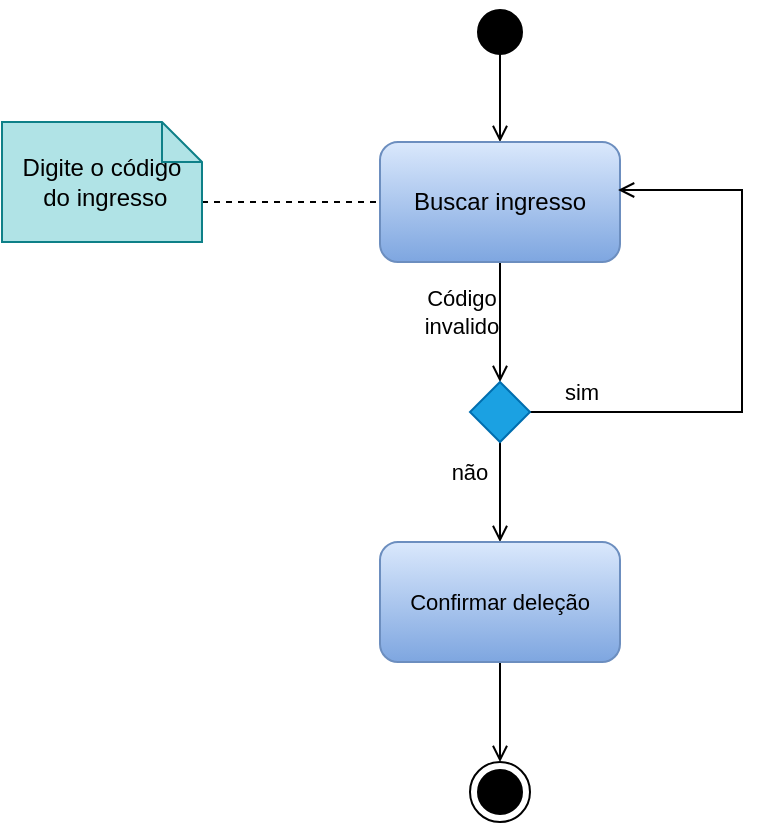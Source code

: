 <mxfile version="21.5.0" type="github">
  <diagram name="Página-1" id="dDICzCoADiw5VqMw8ry5">
    <mxGraphModel dx="1114" dy="616" grid="1" gridSize="10" guides="1" tooltips="1" connect="1" arrows="1" fold="1" page="1" pageScale="1" pageWidth="827" pageHeight="1169" math="0" shadow="0">
      <root>
        <mxCell id="0" />
        <mxCell id="1" parent="0" />
        <mxCell id="l5kP2ULWHXhKhwUrxXBp-4" style="edgeStyle=orthogonalEdgeStyle;rounded=0;orthogonalLoop=1;jettySize=auto;html=1;exitX=0.5;exitY=0.8;exitDx=0;exitDy=0;entryX=0.5;entryY=0;entryDx=0;entryDy=0;exitPerimeter=0;endArrow=open;endFill=0;" edge="1" parent="1" source="l5kP2ULWHXhKhwUrxXBp-1" target="l5kP2ULWHXhKhwUrxXBp-2">
          <mxGeometry relative="1" as="geometry" />
        </mxCell>
        <mxCell id="l5kP2ULWHXhKhwUrxXBp-1" value="" style="ellipse;html=1;shape=startState;fillColor=#000000;strokeColor=#000000;" vertex="1" parent="1">
          <mxGeometry x="384" y="40" width="30" height="30" as="geometry" />
        </mxCell>
        <mxCell id="l5kP2ULWHXhKhwUrxXBp-10" style="edgeStyle=orthogonalEdgeStyle;rounded=0;orthogonalLoop=1;jettySize=auto;html=1;exitX=0.5;exitY=1;exitDx=0;exitDy=0;entryX=0.5;entryY=0;entryDx=0;entryDy=0;endArrow=open;endFill=0;" edge="1" parent="1" source="l5kP2ULWHXhKhwUrxXBp-2" target="l5kP2ULWHXhKhwUrxXBp-8">
          <mxGeometry relative="1" as="geometry" />
        </mxCell>
        <mxCell id="l5kP2ULWHXhKhwUrxXBp-2" value="Buscar ingresso" style="rounded=1;whiteSpace=wrap;html=1;fillColor=#dae8fc;gradientColor=#7ea6e0;strokeColor=#6c8ebf;" vertex="1" parent="1">
          <mxGeometry x="339" y="110" width="120" height="60" as="geometry" />
        </mxCell>
        <mxCell id="l5kP2ULWHXhKhwUrxXBp-7" style="edgeStyle=orthogonalEdgeStyle;rounded=0;orthogonalLoop=1;jettySize=auto;html=1;exitX=0;exitY=0;exitDx=100;exitDy=40;exitPerimeter=0;entryX=0;entryY=0.5;entryDx=0;entryDy=0;endArrow=none;endFill=0;dashed=1;" edge="1" parent="1" source="l5kP2ULWHXhKhwUrxXBp-6" target="l5kP2ULWHXhKhwUrxXBp-2">
          <mxGeometry relative="1" as="geometry" />
        </mxCell>
        <mxCell id="l5kP2ULWHXhKhwUrxXBp-6" value="Digite o código&lt;br style=&quot;border-color: var(--border-color);&quot;&gt;&lt;span style=&quot;&quot;&gt;&amp;nbsp;do ingresso&lt;/span&gt;" style="shape=note;size=20;whiteSpace=wrap;html=1;fillColor=#b0e3e6;strokeColor=#0e8088;" vertex="1" parent="1">
          <mxGeometry x="150" y="100" width="100" height="60" as="geometry" />
        </mxCell>
        <mxCell id="l5kP2ULWHXhKhwUrxXBp-11" style="edgeStyle=orthogonalEdgeStyle;shape=connector;rounded=0;orthogonalLoop=1;jettySize=auto;html=1;exitX=1;exitY=0.5;exitDx=0;exitDy=0;entryX=0.992;entryY=0.4;entryDx=0;entryDy=0;entryPerimeter=0;labelBackgroundColor=default;strokeColor=default;fontFamily=Helvetica;fontSize=11;fontColor=default;endArrow=open;endFill=0;" edge="1" parent="1" source="l5kP2ULWHXhKhwUrxXBp-8" target="l5kP2ULWHXhKhwUrxXBp-2">
          <mxGeometry relative="1" as="geometry">
            <Array as="points">
              <mxPoint x="520" y="245" />
              <mxPoint x="520" y="134" />
            </Array>
          </mxGeometry>
        </mxCell>
        <mxCell id="l5kP2ULWHXhKhwUrxXBp-15" style="edgeStyle=orthogonalEdgeStyle;shape=connector;rounded=0;orthogonalLoop=1;jettySize=auto;html=1;exitX=0.5;exitY=1;exitDx=0;exitDy=0;entryX=0.5;entryY=0;entryDx=0;entryDy=0;labelBackgroundColor=default;strokeColor=default;fontFamily=Helvetica;fontSize=11;fontColor=default;endArrow=open;endFill=0;" edge="1" parent="1" source="l5kP2ULWHXhKhwUrxXBp-8" target="l5kP2ULWHXhKhwUrxXBp-14">
          <mxGeometry relative="1" as="geometry" />
        </mxCell>
        <mxCell id="l5kP2ULWHXhKhwUrxXBp-8" value="" style="rhombus;whiteSpace=wrap;html=1;fillColor=#1ba1e2;strokeColor=#006EAF;fontColor=#ffffff;" vertex="1" parent="1">
          <mxGeometry x="384" y="230" width="30" height="30" as="geometry" />
        </mxCell>
        <mxCell id="l5kP2ULWHXhKhwUrxXBp-12" value="Código invalido" style="text;html=1;strokeColor=none;fillColor=none;align=center;verticalAlign=middle;whiteSpace=wrap;rounded=0;fontSize=11;fontFamily=Helvetica;fontColor=default;" vertex="1" parent="1">
          <mxGeometry x="350" y="180" width="60" height="30" as="geometry" />
        </mxCell>
        <mxCell id="l5kP2ULWHXhKhwUrxXBp-13" value="sim" style="text;html=1;strokeColor=none;fillColor=none;align=center;verticalAlign=middle;whiteSpace=wrap;rounded=0;fontSize=11;fontFamily=Helvetica;fontColor=default;" vertex="1" parent="1">
          <mxGeometry x="410" y="220" width="60" height="30" as="geometry" />
        </mxCell>
        <mxCell id="l5kP2ULWHXhKhwUrxXBp-18" style="edgeStyle=orthogonalEdgeStyle;shape=connector;rounded=0;orthogonalLoop=1;jettySize=auto;html=1;exitX=0.5;exitY=1;exitDx=0;exitDy=0;entryX=0.5;entryY=0;entryDx=0;entryDy=0;labelBackgroundColor=default;strokeColor=default;fontFamily=Helvetica;fontSize=11;fontColor=default;endArrow=open;endFill=0;" edge="1" parent="1" source="l5kP2ULWHXhKhwUrxXBp-14" target="l5kP2ULWHXhKhwUrxXBp-17">
          <mxGeometry relative="1" as="geometry" />
        </mxCell>
        <mxCell id="l5kP2ULWHXhKhwUrxXBp-14" value="Confirmar deleção" style="rounded=1;whiteSpace=wrap;html=1;fontFamily=Helvetica;fontSize=11;fillColor=#dae8fc;gradientColor=#7ea6e0;strokeColor=#6c8ebf;" vertex="1" parent="1">
          <mxGeometry x="339" y="310" width="120" height="60" as="geometry" />
        </mxCell>
        <mxCell id="l5kP2ULWHXhKhwUrxXBp-16" value="não" style="text;html=1;strokeColor=none;fillColor=none;align=center;verticalAlign=middle;whiteSpace=wrap;rounded=0;fontSize=11;fontFamily=Helvetica;fontColor=default;" vertex="1" parent="1">
          <mxGeometry x="354" y="260" width="60" height="30" as="geometry" />
        </mxCell>
        <mxCell id="l5kP2ULWHXhKhwUrxXBp-17" value="" style="ellipse;html=1;shape=endState;fillColor=#000000;strokeColor=#000000;fontFamily=Helvetica;fontSize=11;fontColor=default;" vertex="1" parent="1">
          <mxGeometry x="384" y="420" width="30" height="30" as="geometry" />
        </mxCell>
      </root>
    </mxGraphModel>
  </diagram>
</mxfile>

